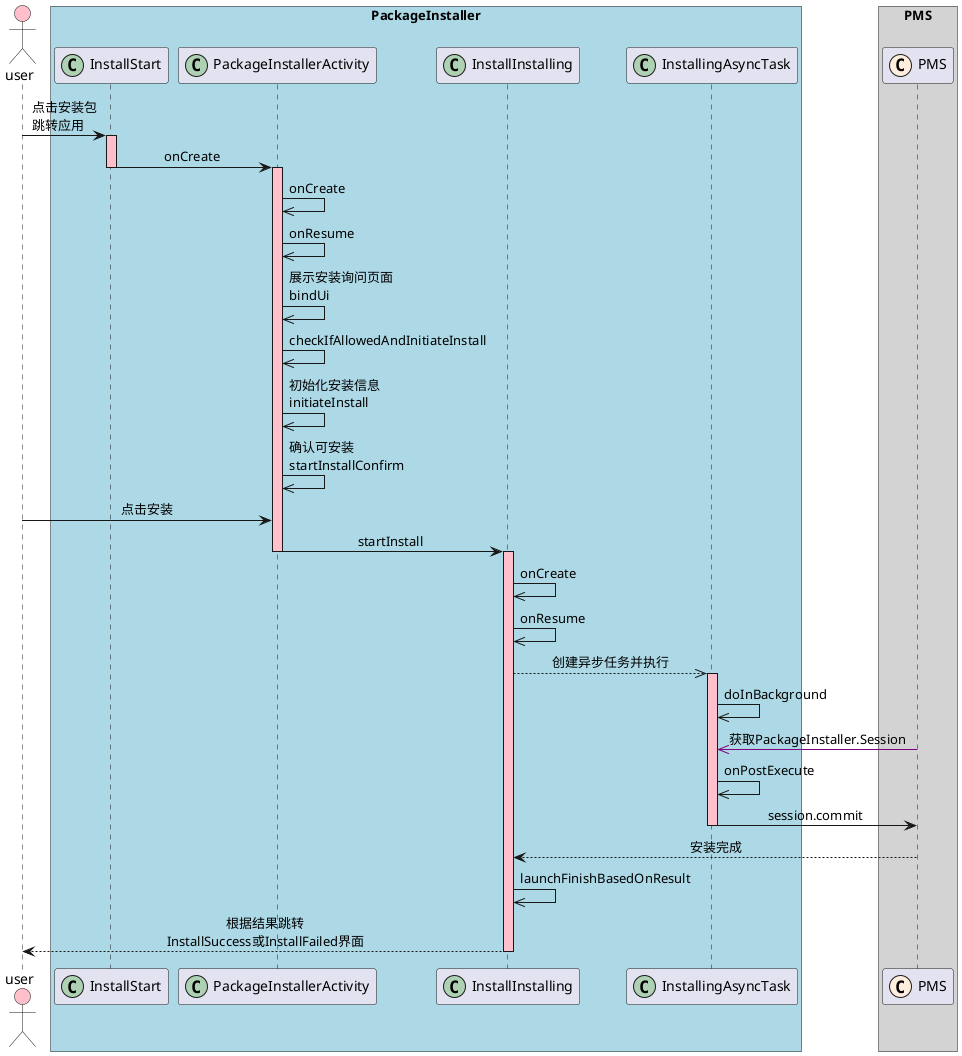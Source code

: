 @startuml
actor user #pink

box "PackageInstaller" #lightblue

participant InstallStart as IS<< (C,#ADD1B2)  >>
participant PackageInstallerActivity as PIA << (C,#ADD1B2)  >>
participant InstallInstalling as IIling << (C,#ADD1B2)  >>
participant InstallingAsyncTask as IAT << (C,#ADD1B2)  >>

end box
box "PMS" #lightgrey
participant PMS << (C,#FFEEDD)  >>
end box
user -> IS : 点击安装包\n跳转应用
activate IS #pink
IS -> PIA :onCreate
deactivate IS
activate PIA #pink
PIA ->> PIA : onCreate
PIA ->> PIA : onResume
PIA ->> PIA : 展示安装询问页面\nbindUi
PIA ->> PIA : checkIfAllowedAndInitiateInstall
PIA ->> PIA : 初始化安装信息\ninitiateInstall
PIA ->> PIA : 确认可安装\nstartInstallConfirm
user -> PIA : 点击安装
PIA -> IIling : startInstall
deactivate PIA
activate IIling #pink
IIling ->> IIling : onCreate
IIling ->> IIling : onResume
IIling -->> IAT : 创建异步任务并执行
activate IAT #pink
IAT ->> IAT : doInBackground
PMS -[#purple]>> IAT : 获取PackageInstaller.Session
IAT ->> IAT : onPostExecute
IAT -> PMS : session.commit
deactivate IAT
PMS --> IIling : 安装完成
IIling ->> IIling : launchFinishBasedOnResult
skinparam sequenceMessageAlign center
IIling --> user : 根据结果跳转\nInstallSuccess或InstallFailed界面
deactivate IIling





deactivate user
@enduml